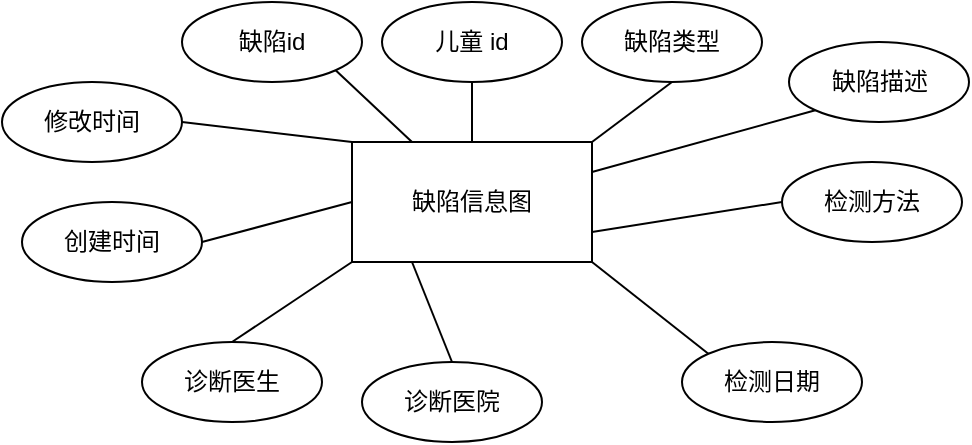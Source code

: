 <mxfile version="21.1.5" type="github">
  <diagram name="第 1 页" id="DMp64b8G0enGnSdEZ5c6">
    <mxGraphModel dx="993" dy="573" grid="1" gridSize="10" guides="1" tooltips="1" connect="1" arrows="1" fold="1" page="1" pageScale="1" pageWidth="827" pageHeight="1169" math="0" shadow="0">
      <root>
        <mxCell id="0" />
        <mxCell id="1" parent="0" />
        <mxCell id="VIqRYXTzekk75UaxAb28-1" value="&lt;p class=&quot;MsoNormal&quot;&gt;缺陷信息图&lt;/p&gt;" style="rounded=0;whiteSpace=wrap;html=1;" vertex="1" parent="1">
          <mxGeometry x="195" y="240" width="120" height="60" as="geometry" />
        </mxCell>
        <mxCell id="VIqRYXTzekk75UaxAb28-2" value="缺陷id" style="ellipse;whiteSpace=wrap;html=1;" vertex="1" parent="1">
          <mxGeometry x="110" y="170" width="90" height="40" as="geometry" />
        </mxCell>
        <mxCell id="VIqRYXTzekk75UaxAb28-3" value="儿童 id" style="ellipse;whiteSpace=wrap;html=1;" vertex="1" parent="1">
          <mxGeometry x="210" y="170" width="90" height="40" as="geometry" />
        </mxCell>
        <mxCell id="VIqRYXTzekk75UaxAb28-4" value="缺陷类型" style="ellipse;whiteSpace=wrap;html=1;" vertex="1" parent="1">
          <mxGeometry x="310" y="170" width="90" height="40" as="geometry" />
        </mxCell>
        <mxCell id="VIqRYXTzekk75UaxAb28-5" value="缺陷描述" style="ellipse;whiteSpace=wrap;html=1;" vertex="1" parent="1">
          <mxGeometry x="413.5" y="190" width="90" height="40" as="geometry" />
        </mxCell>
        <mxCell id="VIqRYXTzekk75UaxAb28-6" value="检测方法" style="ellipse;whiteSpace=wrap;html=1;" vertex="1" parent="1">
          <mxGeometry x="410" y="250" width="90" height="40" as="geometry" />
        </mxCell>
        <mxCell id="VIqRYXTzekk75UaxAb28-7" value="检测日期" style="ellipse;whiteSpace=wrap;html=1;" vertex="1" parent="1">
          <mxGeometry x="360" y="340" width="90" height="40" as="geometry" />
        </mxCell>
        <mxCell id="VIqRYXTzekk75UaxAb28-8" value="诊断医院" style="ellipse;whiteSpace=wrap;html=1;" vertex="1" parent="1">
          <mxGeometry x="200" y="350" width="90" height="40" as="geometry" />
        </mxCell>
        <mxCell id="VIqRYXTzekk75UaxAb28-9" value="诊断医生" style="ellipse;whiteSpace=wrap;html=1;" vertex="1" parent="1">
          <mxGeometry x="90" y="340" width="90" height="40" as="geometry" />
        </mxCell>
        <mxCell id="VIqRYXTzekk75UaxAb28-10" value="创建时间" style="ellipse;whiteSpace=wrap;html=1;" vertex="1" parent="1">
          <mxGeometry x="30" y="270" width="90" height="40" as="geometry" />
        </mxCell>
        <mxCell id="VIqRYXTzekk75UaxAb28-11" value="修改时间" style="ellipse;whiteSpace=wrap;html=1;" vertex="1" parent="1">
          <mxGeometry x="20" y="210" width="90" height="40" as="geometry" />
        </mxCell>
        <mxCell id="VIqRYXTzekk75UaxAb28-12" value="" style="endArrow=none;html=1;rounded=0;entryX=1;entryY=0.5;entryDx=0;entryDy=0;exitX=0;exitY=0;exitDx=0;exitDy=0;" edge="1" parent="1" source="VIqRYXTzekk75UaxAb28-1" target="VIqRYXTzekk75UaxAb28-11">
          <mxGeometry width="50" height="50" relative="1" as="geometry">
            <mxPoint x="40" y="490" as="sourcePoint" />
            <mxPoint x="90" y="440" as="targetPoint" />
          </mxGeometry>
        </mxCell>
        <mxCell id="VIqRYXTzekk75UaxAb28-13" value="" style="endArrow=none;html=1;rounded=0;entryX=1;entryY=0.5;entryDx=0;entryDy=0;exitX=0;exitY=0.5;exitDx=0;exitDy=0;" edge="1" parent="1" source="VIqRYXTzekk75UaxAb28-1" target="VIqRYXTzekk75UaxAb28-10">
          <mxGeometry width="50" height="50" relative="1" as="geometry">
            <mxPoint x="50" y="500" as="sourcePoint" />
            <mxPoint x="100" y="450" as="targetPoint" />
          </mxGeometry>
        </mxCell>
        <mxCell id="VIqRYXTzekk75UaxAb28-14" value="" style="endArrow=none;html=1;rounded=0;entryX=0.5;entryY=0;entryDx=0;entryDy=0;exitX=0;exitY=1;exitDx=0;exitDy=0;" edge="1" parent="1" source="VIqRYXTzekk75UaxAb28-1" target="VIqRYXTzekk75UaxAb28-9">
          <mxGeometry width="50" height="50" relative="1" as="geometry">
            <mxPoint x="60" y="510" as="sourcePoint" />
            <mxPoint x="110" y="460" as="targetPoint" />
          </mxGeometry>
        </mxCell>
        <mxCell id="VIqRYXTzekk75UaxAb28-15" value="" style="endArrow=none;html=1;rounded=0;entryX=0.5;entryY=0;entryDx=0;entryDy=0;exitX=0.25;exitY=1;exitDx=0;exitDy=0;" edge="1" parent="1" source="VIqRYXTzekk75UaxAb28-1" target="VIqRYXTzekk75UaxAb28-8">
          <mxGeometry width="50" height="50" relative="1" as="geometry">
            <mxPoint x="70" y="520" as="sourcePoint" />
            <mxPoint x="120" y="470" as="targetPoint" />
          </mxGeometry>
        </mxCell>
        <mxCell id="VIqRYXTzekk75UaxAb28-16" value="" style="endArrow=none;html=1;rounded=0;entryX=0;entryY=0.5;entryDx=0;entryDy=0;exitX=1;exitY=0.75;exitDx=0;exitDy=0;" edge="1" parent="1" source="VIqRYXTzekk75UaxAb28-1" target="VIqRYXTzekk75UaxAb28-6">
          <mxGeometry width="50" height="50" relative="1" as="geometry">
            <mxPoint x="80" y="530" as="sourcePoint" />
            <mxPoint x="130" y="480" as="targetPoint" />
          </mxGeometry>
        </mxCell>
        <mxCell id="VIqRYXTzekk75UaxAb28-17" value="" style="endArrow=none;html=1;rounded=0;entryX=0;entryY=0;entryDx=0;entryDy=0;exitX=1;exitY=1;exitDx=0;exitDy=0;" edge="1" parent="1" source="VIqRYXTzekk75UaxAb28-1" target="VIqRYXTzekk75UaxAb28-7">
          <mxGeometry width="50" height="50" relative="1" as="geometry">
            <mxPoint x="90" y="540" as="sourcePoint" />
            <mxPoint x="140" y="490" as="targetPoint" />
          </mxGeometry>
        </mxCell>
        <mxCell id="VIqRYXTzekk75UaxAb28-18" value="" style="endArrow=none;html=1;rounded=0;entryX=0;entryY=1;entryDx=0;entryDy=0;exitX=1;exitY=0.25;exitDx=0;exitDy=0;" edge="1" parent="1" source="VIqRYXTzekk75UaxAb28-1" target="VIqRYXTzekk75UaxAb28-5">
          <mxGeometry width="50" height="50" relative="1" as="geometry">
            <mxPoint x="100" y="550" as="sourcePoint" />
            <mxPoint x="150" y="500" as="targetPoint" />
          </mxGeometry>
        </mxCell>
        <mxCell id="VIqRYXTzekk75UaxAb28-19" value="" style="endArrow=none;html=1;rounded=0;entryX=0.5;entryY=1;entryDx=0;entryDy=0;exitX=1;exitY=0;exitDx=0;exitDy=0;" edge="1" parent="1" source="VIqRYXTzekk75UaxAb28-1" target="VIqRYXTzekk75UaxAb28-4">
          <mxGeometry width="50" height="50" relative="1" as="geometry">
            <mxPoint x="110" y="560" as="sourcePoint" />
            <mxPoint x="160" y="510" as="targetPoint" />
          </mxGeometry>
        </mxCell>
        <mxCell id="VIqRYXTzekk75UaxAb28-20" value="" style="endArrow=none;html=1;rounded=0;entryX=0.5;entryY=1;entryDx=0;entryDy=0;exitX=0.5;exitY=0;exitDx=0;exitDy=0;" edge="1" parent="1" source="VIqRYXTzekk75UaxAb28-1" target="VIqRYXTzekk75UaxAb28-3">
          <mxGeometry width="50" height="50" relative="1" as="geometry">
            <mxPoint x="120" y="570" as="sourcePoint" />
            <mxPoint x="170" y="520" as="targetPoint" />
          </mxGeometry>
        </mxCell>
        <mxCell id="VIqRYXTzekk75UaxAb28-21" value="" style="endArrow=none;html=1;rounded=0;entryX=1;entryY=1;entryDx=0;entryDy=0;exitX=0.25;exitY=0;exitDx=0;exitDy=0;" edge="1" parent="1" source="VIqRYXTzekk75UaxAb28-1" target="VIqRYXTzekk75UaxAb28-2">
          <mxGeometry width="50" height="50" relative="1" as="geometry">
            <mxPoint x="130" y="580" as="sourcePoint" />
            <mxPoint x="180" y="530" as="targetPoint" />
          </mxGeometry>
        </mxCell>
      </root>
    </mxGraphModel>
  </diagram>
</mxfile>

